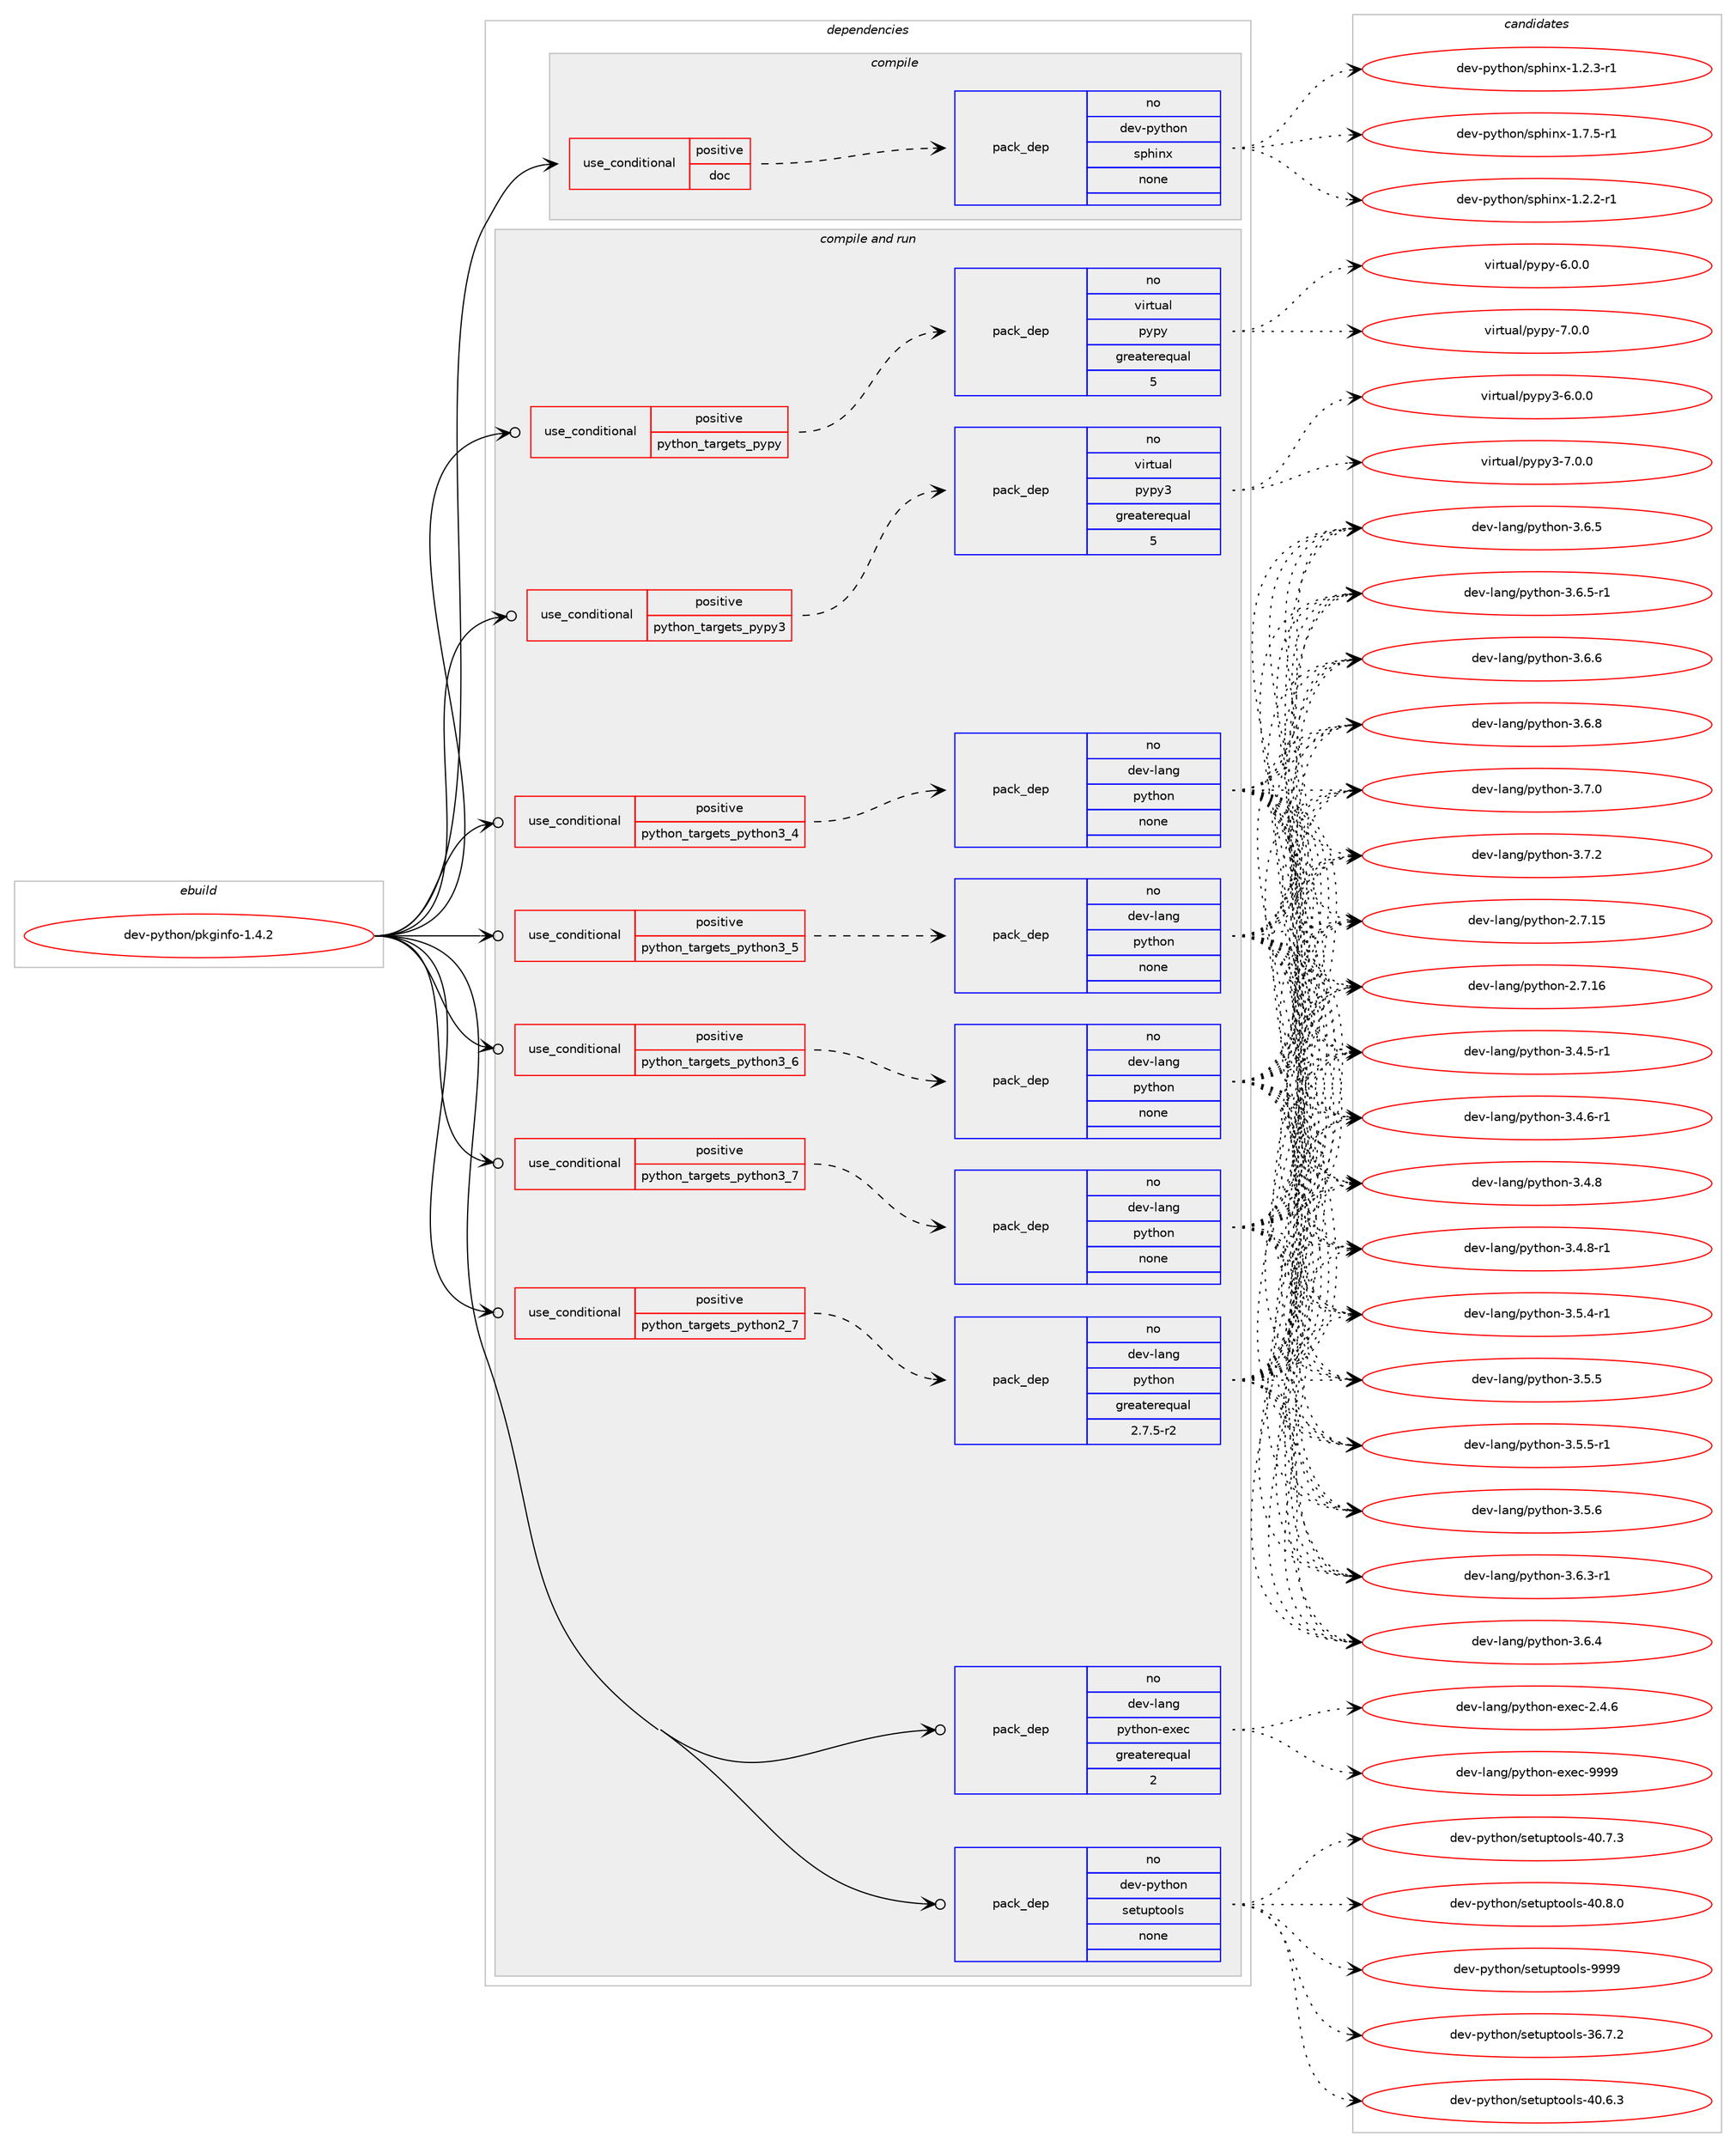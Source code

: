 digraph prolog {

# *************
# Graph options
# *************

newrank=true;
concentrate=true;
compound=true;
graph [rankdir=LR,fontname=Helvetica,fontsize=10,ranksep=1.5];#, ranksep=2.5, nodesep=0.2];
edge  [arrowhead=vee];
node  [fontname=Helvetica,fontsize=10];

# **********
# The ebuild
# **********

subgraph cluster_leftcol {
color=gray;
rank=same;
label=<<i>ebuild</i>>;
id [label="dev-python/pkginfo-1.4.2", color=red, width=4, href="../dev-python/pkginfo-1.4.2.svg"];
}

# ****************
# The dependencies
# ****************

subgraph cluster_midcol {
color=gray;
label=<<i>dependencies</i>>;
subgraph cluster_compile {
fillcolor="#eeeeee";
style=filled;
label=<<i>compile</i>>;
subgraph cond379562 {
dependency1425858 [label=<<TABLE BORDER="0" CELLBORDER="1" CELLSPACING="0" CELLPADDING="4"><TR><TD ROWSPAN="3" CELLPADDING="10">use_conditional</TD></TR><TR><TD>positive</TD></TR><TR><TD>doc</TD></TR></TABLE>>, shape=none, color=red];
subgraph pack1022986 {
dependency1425859 [label=<<TABLE BORDER="0" CELLBORDER="1" CELLSPACING="0" CELLPADDING="4" WIDTH="220"><TR><TD ROWSPAN="6" CELLPADDING="30">pack_dep</TD></TR><TR><TD WIDTH="110">no</TD></TR><TR><TD>dev-python</TD></TR><TR><TD>sphinx</TD></TR><TR><TD>none</TD></TR><TR><TD></TD></TR></TABLE>>, shape=none, color=blue];
}
dependency1425858:e -> dependency1425859:w [weight=20,style="dashed",arrowhead="vee"];
}
id:e -> dependency1425858:w [weight=20,style="solid",arrowhead="vee"];
}
subgraph cluster_compileandrun {
fillcolor="#eeeeee";
style=filled;
label=<<i>compile and run</i>>;
subgraph cond379563 {
dependency1425860 [label=<<TABLE BORDER="0" CELLBORDER="1" CELLSPACING="0" CELLPADDING="4"><TR><TD ROWSPAN="3" CELLPADDING="10">use_conditional</TD></TR><TR><TD>positive</TD></TR><TR><TD>python_targets_pypy</TD></TR></TABLE>>, shape=none, color=red];
subgraph pack1022987 {
dependency1425861 [label=<<TABLE BORDER="0" CELLBORDER="1" CELLSPACING="0" CELLPADDING="4" WIDTH="220"><TR><TD ROWSPAN="6" CELLPADDING="30">pack_dep</TD></TR><TR><TD WIDTH="110">no</TD></TR><TR><TD>virtual</TD></TR><TR><TD>pypy</TD></TR><TR><TD>greaterequal</TD></TR><TR><TD>5</TD></TR></TABLE>>, shape=none, color=blue];
}
dependency1425860:e -> dependency1425861:w [weight=20,style="dashed",arrowhead="vee"];
}
id:e -> dependency1425860:w [weight=20,style="solid",arrowhead="odotvee"];
subgraph cond379564 {
dependency1425862 [label=<<TABLE BORDER="0" CELLBORDER="1" CELLSPACING="0" CELLPADDING="4"><TR><TD ROWSPAN="3" CELLPADDING="10">use_conditional</TD></TR><TR><TD>positive</TD></TR><TR><TD>python_targets_pypy3</TD></TR></TABLE>>, shape=none, color=red];
subgraph pack1022988 {
dependency1425863 [label=<<TABLE BORDER="0" CELLBORDER="1" CELLSPACING="0" CELLPADDING="4" WIDTH="220"><TR><TD ROWSPAN="6" CELLPADDING="30">pack_dep</TD></TR><TR><TD WIDTH="110">no</TD></TR><TR><TD>virtual</TD></TR><TR><TD>pypy3</TD></TR><TR><TD>greaterequal</TD></TR><TR><TD>5</TD></TR></TABLE>>, shape=none, color=blue];
}
dependency1425862:e -> dependency1425863:w [weight=20,style="dashed",arrowhead="vee"];
}
id:e -> dependency1425862:w [weight=20,style="solid",arrowhead="odotvee"];
subgraph cond379565 {
dependency1425864 [label=<<TABLE BORDER="0" CELLBORDER="1" CELLSPACING="0" CELLPADDING="4"><TR><TD ROWSPAN="3" CELLPADDING="10">use_conditional</TD></TR><TR><TD>positive</TD></TR><TR><TD>python_targets_python2_7</TD></TR></TABLE>>, shape=none, color=red];
subgraph pack1022989 {
dependency1425865 [label=<<TABLE BORDER="0" CELLBORDER="1" CELLSPACING="0" CELLPADDING="4" WIDTH="220"><TR><TD ROWSPAN="6" CELLPADDING="30">pack_dep</TD></TR><TR><TD WIDTH="110">no</TD></TR><TR><TD>dev-lang</TD></TR><TR><TD>python</TD></TR><TR><TD>greaterequal</TD></TR><TR><TD>2.7.5-r2</TD></TR></TABLE>>, shape=none, color=blue];
}
dependency1425864:e -> dependency1425865:w [weight=20,style="dashed",arrowhead="vee"];
}
id:e -> dependency1425864:w [weight=20,style="solid",arrowhead="odotvee"];
subgraph cond379566 {
dependency1425866 [label=<<TABLE BORDER="0" CELLBORDER="1" CELLSPACING="0" CELLPADDING="4"><TR><TD ROWSPAN="3" CELLPADDING="10">use_conditional</TD></TR><TR><TD>positive</TD></TR><TR><TD>python_targets_python3_4</TD></TR></TABLE>>, shape=none, color=red];
subgraph pack1022990 {
dependency1425867 [label=<<TABLE BORDER="0" CELLBORDER="1" CELLSPACING="0" CELLPADDING="4" WIDTH="220"><TR><TD ROWSPAN="6" CELLPADDING="30">pack_dep</TD></TR><TR><TD WIDTH="110">no</TD></TR><TR><TD>dev-lang</TD></TR><TR><TD>python</TD></TR><TR><TD>none</TD></TR><TR><TD></TD></TR></TABLE>>, shape=none, color=blue];
}
dependency1425866:e -> dependency1425867:w [weight=20,style="dashed",arrowhead="vee"];
}
id:e -> dependency1425866:w [weight=20,style="solid",arrowhead="odotvee"];
subgraph cond379567 {
dependency1425868 [label=<<TABLE BORDER="0" CELLBORDER="1" CELLSPACING="0" CELLPADDING="4"><TR><TD ROWSPAN="3" CELLPADDING="10">use_conditional</TD></TR><TR><TD>positive</TD></TR><TR><TD>python_targets_python3_5</TD></TR></TABLE>>, shape=none, color=red];
subgraph pack1022991 {
dependency1425869 [label=<<TABLE BORDER="0" CELLBORDER="1" CELLSPACING="0" CELLPADDING="4" WIDTH="220"><TR><TD ROWSPAN="6" CELLPADDING="30">pack_dep</TD></TR><TR><TD WIDTH="110">no</TD></TR><TR><TD>dev-lang</TD></TR><TR><TD>python</TD></TR><TR><TD>none</TD></TR><TR><TD></TD></TR></TABLE>>, shape=none, color=blue];
}
dependency1425868:e -> dependency1425869:w [weight=20,style="dashed",arrowhead="vee"];
}
id:e -> dependency1425868:w [weight=20,style="solid",arrowhead="odotvee"];
subgraph cond379568 {
dependency1425870 [label=<<TABLE BORDER="0" CELLBORDER="1" CELLSPACING="0" CELLPADDING="4"><TR><TD ROWSPAN="3" CELLPADDING="10">use_conditional</TD></TR><TR><TD>positive</TD></TR><TR><TD>python_targets_python3_6</TD></TR></TABLE>>, shape=none, color=red];
subgraph pack1022992 {
dependency1425871 [label=<<TABLE BORDER="0" CELLBORDER="1" CELLSPACING="0" CELLPADDING="4" WIDTH="220"><TR><TD ROWSPAN="6" CELLPADDING="30">pack_dep</TD></TR><TR><TD WIDTH="110">no</TD></TR><TR><TD>dev-lang</TD></TR><TR><TD>python</TD></TR><TR><TD>none</TD></TR><TR><TD></TD></TR></TABLE>>, shape=none, color=blue];
}
dependency1425870:e -> dependency1425871:w [weight=20,style="dashed",arrowhead="vee"];
}
id:e -> dependency1425870:w [weight=20,style="solid",arrowhead="odotvee"];
subgraph cond379569 {
dependency1425872 [label=<<TABLE BORDER="0" CELLBORDER="1" CELLSPACING="0" CELLPADDING="4"><TR><TD ROWSPAN="3" CELLPADDING="10">use_conditional</TD></TR><TR><TD>positive</TD></TR><TR><TD>python_targets_python3_7</TD></TR></TABLE>>, shape=none, color=red];
subgraph pack1022993 {
dependency1425873 [label=<<TABLE BORDER="0" CELLBORDER="1" CELLSPACING="0" CELLPADDING="4" WIDTH="220"><TR><TD ROWSPAN="6" CELLPADDING="30">pack_dep</TD></TR><TR><TD WIDTH="110">no</TD></TR><TR><TD>dev-lang</TD></TR><TR><TD>python</TD></TR><TR><TD>none</TD></TR><TR><TD></TD></TR></TABLE>>, shape=none, color=blue];
}
dependency1425872:e -> dependency1425873:w [weight=20,style="dashed",arrowhead="vee"];
}
id:e -> dependency1425872:w [weight=20,style="solid",arrowhead="odotvee"];
subgraph pack1022994 {
dependency1425874 [label=<<TABLE BORDER="0" CELLBORDER="1" CELLSPACING="0" CELLPADDING="4" WIDTH="220"><TR><TD ROWSPAN="6" CELLPADDING="30">pack_dep</TD></TR><TR><TD WIDTH="110">no</TD></TR><TR><TD>dev-lang</TD></TR><TR><TD>python-exec</TD></TR><TR><TD>greaterequal</TD></TR><TR><TD>2</TD></TR></TABLE>>, shape=none, color=blue];
}
id:e -> dependency1425874:w [weight=20,style="solid",arrowhead="odotvee"];
subgraph pack1022995 {
dependency1425875 [label=<<TABLE BORDER="0" CELLBORDER="1" CELLSPACING="0" CELLPADDING="4" WIDTH="220"><TR><TD ROWSPAN="6" CELLPADDING="30">pack_dep</TD></TR><TR><TD WIDTH="110">no</TD></TR><TR><TD>dev-python</TD></TR><TR><TD>setuptools</TD></TR><TR><TD>none</TD></TR><TR><TD></TD></TR></TABLE>>, shape=none, color=blue];
}
id:e -> dependency1425875:w [weight=20,style="solid",arrowhead="odotvee"];
}
subgraph cluster_run {
fillcolor="#eeeeee";
style=filled;
label=<<i>run</i>>;
}
}

# **************
# The candidates
# **************

subgraph cluster_choices {
rank=same;
color=gray;
label=<<i>candidates</i>>;

subgraph choice1022986 {
color=black;
nodesep=1;
choice10010111845112121116104111110471151121041051101204549465046504511449 [label="dev-python/sphinx-1.2.2-r1", color=red, width=4,href="../dev-python/sphinx-1.2.2-r1.svg"];
choice10010111845112121116104111110471151121041051101204549465046514511449 [label="dev-python/sphinx-1.2.3-r1", color=red, width=4,href="../dev-python/sphinx-1.2.3-r1.svg"];
choice10010111845112121116104111110471151121041051101204549465546534511449 [label="dev-python/sphinx-1.7.5-r1", color=red, width=4,href="../dev-python/sphinx-1.7.5-r1.svg"];
dependency1425859:e -> choice10010111845112121116104111110471151121041051101204549465046504511449:w [style=dotted,weight="100"];
dependency1425859:e -> choice10010111845112121116104111110471151121041051101204549465046514511449:w [style=dotted,weight="100"];
dependency1425859:e -> choice10010111845112121116104111110471151121041051101204549465546534511449:w [style=dotted,weight="100"];
}
subgraph choice1022987 {
color=black;
nodesep=1;
choice1181051141161179710847112121112121455446484648 [label="virtual/pypy-6.0.0", color=red, width=4,href="../virtual/pypy-6.0.0.svg"];
choice1181051141161179710847112121112121455546484648 [label="virtual/pypy-7.0.0", color=red, width=4,href="../virtual/pypy-7.0.0.svg"];
dependency1425861:e -> choice1181051141161179710847112121112121455446484648:w [style=dotted,weight="100"];
dependency1425861:e -> choice1181051141161179710847112121112121455546484648:w [style=dotted,weight="100"];
}
subgraph choice1022988 {
color=black;
nodesep=1;
choice118105114116117971084711212111212151455446484648 [label="virtual/pypy3-6.0.0", color=red, width=4,href="../virtual/pypy3-6.0.0.svg"];
choice118105114116117971084711212111212151455546484648 [label="virtual/pypy3-7.0.0", color=red, width=4,href="../virtual/pypy3-7.0.0.svg"];
dependency1425863:e -> choice118105114116117971084711212111212151455446484648:w [style=dotted,weight="100"];
dependency1425863:e -> choice118105114116117971084711212111212151455546484648:w [style=dotted,weight="100"];
}
subgraph choice1022989 {
color=black;
nodesep=1;
choice10010111845108971101034711212111610411111045504655464953 [label="dev-lang/python-2.7.15", color=red, width=4,href="../dev-lang/python-2.7.15.svg"];
choice10010111845108971101034711212111610411111045504655464954 [label="dev-lang/python-2.7.16", color=red, width=4,href="../dev-lang/python-2.7.16.svg"];
choice1001011184510897110103471121211161041111104551465246534511449 [label="dev-lang/python-3.4.5-r1", color=red, width=4,href="../dev-lang/python-3.4.5-r1.svg"];
choice1001011184510897110103471121211161041111104551465246544511449 [label="dev-lang/python-3.4.6-r1", color=red, width=4,href="../dev-lang/python-3.4.6-r1.svg"];
choice100101118451089711010347112121116104111110455146524656 [label="dev-lang/python-3.4.8", color=red, width=4,href="../dev-lang/python-3.4.8.svg"];
choice1001011184510897110103471121211161041111104551465246564511449 [label="dev-lang/python-3.4.8-r1", color=red, width=4,href="../dev-lang/python-3.4.8-r1.svg"];
choice1001011184510897110103471121211161041111104551465346524511449 [label="dev-lang/python-3.5.4-r1", color=red, width=4,href="../dev-lang/python-3.5.4-r1.svg"];
choice100101118451089711010347112121116104111110455146534653 [label="dev-lang/python-3.5.5", color=red, width=4,href="../dev-lang/python-3.5.5.svg"];
choice1001011184510897110103471121211161041111104551465346534511449 [label="dev-lang/python-3.5.5-r1", color=red, width=4,href="../dev-lang/python-3.5.5-r1.svg"];
choice100101118451089711010347112121116104111110455146534654 [label="dev-lang/python-3.5.6", color=red, width=4,href="../dev-lang/python-3.5.6.svg"];
choice1001011184510897110103471121211161041111104551465446514511449 [label="dev-lang/python-3.6.3-r1", color=red, width=4,href="../dev-lang/python-3.6.3-r1.svg"];
choice100101118451089711010347112121116104111110455146544652 [label="dev-lang/python-3.6.4", color=red, width=4,href="../dev-lang/python-3.6.4.svg"];
choice100101118451089711010347112121116104111110455146544653 [label="dev-lang/python-3.6.5", color=red, width=4,href="../dev-lang/python-3.6.5.svg"];
choice1001011184510897110103471121211161041111104551465446534511449 [label="dev-lang/python-3.6.5-r1", color=red, width=4,href="../dev-lang/python-3.6.5-r1.svg"];
choice100101118451089711010347112121116104111110455146544654 [label="dev-lang/python-3.6.6", color=red, width=4,href="../dev-lang/python-3.6.6.svg"];
choice100101118451089711010347112121116104111110455146544656 [label="dev-lang/python-3.6.8", color=red, width=4,href="../dev-lang/python-3.6.8.svg"];
choice100101118451089711010347112121116104111110455146554648 [label="dev-lang/python-3.7.0", color=red, width=4,href="../dev-lang/python-3.7.0.svg"];
choice100101118451089711010347112121116104111110455146554650 [label="dev-lang/python-3.7.2", color=red, width=4,href="../dev-lang/python-3.7.2.svg"];
dependency1425865:e -> choice10010111845108971101034711212111610411111045504655464953:w [style=dotted,weight="100"];
dependency1425865:e -> choice10010111845108971101034711212111610411111045504655464954:w [style=dotted,weight="100"];
dependency1425865:e -> choice1001011184510897110103471121211161041111104551465246534511449:w [style=dotted,weight="100"];
dependency1425865:e -> choice1001011184510897110103471121211161041111104551465246544511449:w [style=dotted,weight="100"];
dependency1425865:e -> choice100101118451089711010347112121116104111110455146524656:w [style=dotted,weight="100"];
dependency1425865:e -> choice1001011184510897110103471121211161041111104551465246564511449:w [style=dotted,weight="100"];
dependency1425865:e -> choice1001011184510897110103471121211161041111104551465346524511449:w [style=dotted,weight="100"];
dependency1425865:e -> choice100101118451089711010347112121116104111110455146534653:w [style=dotted,weight="100"];
dependency1425865:e -> choice1001011184510897110103471121211161041111104551465346534511449:w [style=dotted,weight="100"];
dependency1425865:e -> choice100101118451089711010347112121116104111110455146534654:w [style=dotted,weight="100"];
dependency1425865:e -> choice1001011184510897110103471121211161041111104551465446514511449:w [style=dotted,weight="100"];
dependency1425865:e -> choice100101118451089711010347112121116104111110455146544652:w [style=dotted,weight="100"];
dependency1425865:e -> choice100101118451089711010347112121116104111110455146544653:w [style=dotted,weight="100"];
dependency1425865:e -> choice1001011184510897110103471121211161041111104551465446534511449:w [style=dotted,weight="100"];
dependency1425865:e -> choice100101118451089711010347112121116104111110455146544654:w [style=dotted,weight="100"];
dependency1425865:e -> choice100101118451089711010347112121116104111110455146544656:w [style=dotted,weight="100"];
dependency1425865:e -> choice100101118451089711010347112121116104111110455146554648:w [style=dotted,weight="100"];
dependency1425865:e -> choice100101118451089711010347112121116104111110455146554650:w [style=dotted,weight="100"];
}
subgraph choice1022990 {
color=black;
nodesep=1;
choice10010111845108971101034711212111610411111045504655464953 [label="dev-lang/python-2.7.15", color=red, width=4,href="../dev-lang/python-2.7.15.svg"];
choice10010111845108971101034711212111610411111045504655464954 [label="dev-lang/python-2.7.16", color=red, width=4,href="../dev-lang/python-2.7.16.svg"];
choice1001011184510897110103471121211161041111104551465246534511449 [label="dev-lang/python-3.4.5-r1", color=red, width=4,href="../dev-lang/python-3.4.5-r1.svg"];
choice1001011184510897110103471121211161041111104551465246544511449 [label="dev-lang/python-3.4.6-r1", color=red, width=4,href="../dev-lang/python-3.4.6-r1.svg"];
choice100101118451089711010347112121116104111110455146524656 [label="dev-lang/python-3.4.8", color=red, width=4,href="../dev-lang/python-3.4.8.svg"];
choice1001011184510897110103471121211161041111104551465246564511449 [label="dev-lang/python-3.4.8-r1", color=red, width=4,href="../dev-lang/python-3.4.8-r1.svg"];
choice1001011184510897110103471121211161041111104551465346524511449 [label="dev-lang/python-3.5.4-r1", color=red, width=4,href="../dev-lang/python-3.5.4-r1.svg"];
choice100101118451089711010347112121116104111110455146534653 [label="dev-lang/python-3.5.5", color=red, width=4,href="../dev-lang/python-3.5.5.svg"];
choice1001011184510897110103471121211161041111104551465346534511449 [label="dev-lang/python-3.5.5-r1", color=red, width=4,href="../dev-lang/python-3.5.5-r1.svg"];
choice100101118451089711010347112121116104111110455146534654 [label="dev-lang/python-3.5.6", color=red, width=4,href="../dev-lang/python-3.5.6.svg"];
choice1001011184510897110103471121211161041111104551465446514511449 [label="dev-lang/python-3.6.3-r1", color=red, width=4,href="../dev-lang/python-3.6.3-r1.svg"];
choice100101118451089711010347112121116104111110455146544652 [label="dev-lang/python-3.6.4", color=red, width=4,href="../dev-lang/python-3.6.4.svg"];
choice100101118451089711010347112121116104111110455146544653 [label="dev-lang/python-3.6.5", color=red, width=4,href="../dev-lang/python-3.6.5.svg"];
choice1001011184510897110103471121211161041111104551465446534511449 [label="dev-lang/python-3.6.5-r1", color=red, width=4,href="../dev-lang/python-3.6.5-r1.svg"];
choice100101118451089711010347112121116104111110455146544654 [label="dev-lang/python-3.6.6", color=red, width=4,href="../dev-lang/python-3.6.6.svg"];
choice100101118451089711010347112121116104111110455146544656 [label="dev-lang/python-3.6.8", color=red, width=4,href="../dev-lang/python-3.6.8.svg"];
choice100101118451089711010347112121116104111110455146554648 [label="dev-lang/python-3.7.0", color=red, width=4,href="../dev-lang/python-3.7.0.svg"];
choice100101118451089711010347112121116104111110455146554650 [label="dev-lang/python-3.7.2", color=red, width=4,href="../dev-lang/python-3.7.2.svg"];
dependency1425867:e -> choice10010111845108971101034711212111610411111045504655464953:w [style=dotted,weight="100"];
dependency1425867:e -> choice10010111845108971101034711212111610411111045504655464954:w [style=dotted,weight="100"];
dependency1425867:e -> choice1001011184510897110103471121211161041111104551465246534511449:w [style=dotted,weight="100"];
dependency1425867:e -> choice1001011184510897110103471121211161041111104551465246544511449:w [style=dotted,weight="100"];
dependency1425867:e -> choice100101118451089711010347112121116104111110455146524656:w [style=dotted,weight="100"];
dependency1425867:e -> choice1001011184510897110103471121211161041111104551465246564511449:w [style=dotted,weight="100"];
dependency1425867:e -> choice1001011184510897110103471121211161041111104551465346524511449:w [style=dotted,weight="100"];
dependency1425867:e -> choice100101118451089711010347112121116104111110455146534653:w [style=dotted,weight="100"];
dependency1425867:e -> choice1001011184510897110103471121211161041111104551465346534511449:w [style=dotted,weight="100"];
dependency1425867:e -> choice100101118451089711010347112121116104111110455146534654:w [style=dotted,weight="100"];
dependency1425867:e -> choice1001011184510897110103471121211161041111104551465446514511449:w [style=dotted,weight="100"];
dependency1425867:e -> choice100101118451089711010347112121116104111110455146544652:w [style=dotted,weight="100"];
dependency1425867:e -> choice100101118451089711010347112121116104111110455146544653:w [style=dotted,weight="100"];
dependency1425867:e -> choice1001011184510897110103471121211161041111104551465446534511449:w [style=dotted,weight="100"];
dependency1425867:e -> choice100101118451089711010347112121116104111110455146544654:w [style=dotted,weight="100"];
dependency1425867:e -> choice100101118451089711010347112121116104111110455146544656:w [style=dotted,weight="100"];
dependency1425867:e -> choice100101118451089711010347112121116104111110455146554648:w [style=dotted,weight="100"];
dependency1425867:e -> choice100101118451089711010347112121116104111110455146554650:w [style=dotted,weight="100"];
}
subgraph choice1022991 {
color=black;
nodesep=1;
choice10010111845108971101034711212111610411111045504655464953 [label="dev-lang/python-2.7.15", color=red, width=4,href="../dev-lang/python-2.7.15.svg"];
choice10010111845108971101034711212111610411111045504655464954 [label="dev-lang/python-2.7.16", color=red, width=4,href="../dev-lang/python-2.7.16.svg"];
choice1001011184510897110103471121211161041111104551465246534511449 [label="dev-lang/python-3.4.5-r1", color=red, width=4,href="../dev-lang/python-3.4.5-r1.svg"];
choice1001011184510897110103471121211161041111104551465246544511449 [label="dev-lang/python-3.4.6-r1", color=red, width=4,href="../dev-lang/python-3.4.6-r1.svg"];
choice100101118451089711010347112121116104111110455146524656 [label="dev-lang/python-3.4.8", color=red, width=4,href="../dev-lang/python-3.4.8.svg"];
choice1001011184510897110103471121211161041111104551465246564511449 [label="dev-lang/python-3.4.8-r1", color=red, width=4,href="../dev-lang/python-3.4.8-r1.svg"];
choice1001011184510897110103471121211161041111104551465346524511449 [label="dev-lang/python-3.5.4-r1", color=red, width=4,href="../dev-lang/python-3.5.4-r1.svg"];
choice100101118451089711010347112121116104111110455146534653 [label="dev-lang/python-3.5.5", color=red, width=4,href="../dev-lang/python-3.5.5.svg"];
choice1001011184510897110103471121211161041111104551465346534511449 [label="dev-lang/python-3.5.5-r1", color=red, width=4,href="../dev-lang/python-3.5.5-r1.svg"];
choice100101118451089711010347112121116104111110455146534654 [label="dev-lang/python-3.5.6", color=red, width=4,href="../dev-lang/python-3.5.6.svg"];
choice1001011184510897110103471121211161041111104551465446514511449 [label="dev-lang/python-3.6.3-r1", color=red, width=4,href="../dev-lang/python-3.6.3-r1.svg"];
choice100101118451089711010347112121116104111110455146544652 [label="dev-lang/python-3.6.4", color=red, width=4,href="../dev-lang/python-3.6.4.svg"];
choice100101118451089711010347112121116104111110455146544653 [label="dev-lang/python-3.6.5", color=red, width=4,href="../dev-lang/python-3.6.5.svg"];
choice1001011184510897110103471121211161041111104551465446534511449 [label="dev-lang/python-3.6.5-r1", color=red, width=4,href="../dev-lang/python-3.6.5-r1.svg"];
choice100101118451089711010347112121116104111110455146544654 [label="dev-lang/python-3.6.6", color=red, width=4,href="../dev-lang/python-3.6.6.svg"];
choice100101118451089711010347112121116104111110455146544656 [label="dev-lang/python-3.6.8", color=red, width=4,href="../dev-lang/python-3.6.8.svg"];
choice100101118451089711010347112121116104111110455146554648 [label="dev-lang/python-3.7.0", color=red, width=4,href="../dev-lang/python-3.7.0.svg"];
choice100101118451089711010347112121116104111110455146554650 [label="dev-lang/python-3.7.2", color=red, width=4,href="../dev-lang/python-3.7.2.svg"];
dependency1425869:e -> choice10010111845108971101034711212111610411111045504655464953:w [style=dotted,weight="100"];
dependency1425869:e -> choice10010111845108971101034711212111610411111045504655464954:w [style=dotted,weight="100"];
dependency1425869:e -> choice1001011184510897110103471121211161041111104551465246534511449:w [style=dotted,weight="100"];
dependency1425869:e -> choice1001011184510897110103471121211161041111104551465246544511449:w [style=dotted,weight="100"];
dependency1425869:e -> choice100101118451089711010347112121116104111110455146524656:w [style=dotted,weight="100"];
dependency1425869:e -> choice1001011184510897110103471121211161041111104551465246564511449:w [style=dotted,weight="100"];
dependency1425869:e -> choice1001011184510897110103471121211161041111104551465346524511449:w [style=dotted,weight="100"];
dependency1425869:e -> choice100101118451089711010347112121116104111110455146534653:w [style=dotted,weight="100"];
dependency1425869:e -> choice1001011184510897110103471121211161041111104551465346534511449:w [style=dotted,weight="100"];
dependency1425869:e -> choice100101118451089711010347112121116104111110455146534654:w [style=dotted,weight="100"];
dependency1425869:e -> choice1001011184510897110103471121211161041111104551465446514511449:w [style=dotted,weight="100"];
dependency1425869:e -> choice100101118451089711010347112121116104111110455146544652:w [style=dotted,weight="100"];
dependency1425869:e -> choice100101118451089711010347112121116104111110455146544653:w [style=dotted,weight="100"];
dependency1425869:e -> choice1001011184510897110103471121211161041111104551465446534511449:w [style=dotted,weight="100"];
dependency1425869:e -> choice100101118451089711010347112121116104111110455146544654:w [style=dotted,weight="100"];
dependency1425869:e -> choice100101118451089711010347112121116104111110455146544656:w [style=dotted,weight="100"];
dependency1425869:e -> choice100101118451089711010347112121116104111110455146554648:w [style=dotted,weight="100"];
dependency1425869:e -> choice100101118451089711010347112121116104111110455146554650:w [style=dotted,weight="100"];
}
subgraph choice1022992 {
color=black;
nodesep=1;
choice10010111845108971101034711212111610411111045504655464953 [label="dev-lang/python-2.7.15", color=red, width=4,href="../dev-lang/python-2.7.15.svg"];
choice10010111845108971101034711212111610411111045504655464954 [label="dev-lang/python-2.7.16", color=red, width=4,href="../dev-lang/python-2.7.16.svg"];
choice1001011184510897110103471121211161041111104551465246534511449 [label="dev-lang/python-3.4.5-r1", color=red, width=4,href="../dev-lang/python-3.4.5-r1.svg"];
choice1001011184510897110103471121211161041111104551465246544511449 [label="dev-lang/python-3.4.6-r1", color=red, width=4,href="../dev-lang/python-3.4.6-r1.svg"];
choice100101118451089711010347112121116104111110455146524656 [label="dev-lang/python-3.4.8", color=red, width=4,href="../dev-lang/python-3.4.8.svg"];
choice1001011184510897110103471121211161041111104551465246564511449 [label="dev-lang/python-3.4.8-r1", color=red, width=4,href="../dev-lang/python-3.4.8-r1.svg"];
choice1001011184510897110103471121211161041111104551465346524511449 [label="dev-lang/python-3.5.4-r1", color=red, width=4,href="../dev-lang/python-3.5.4-r1.svg"];
choice100101118451089711010347112121116104111110455146534653 [label="dev-lang/python-3.5.5", color=red, width=4,href="../dev-lang/python-3.5.5.svg"];
choice1001011184510897110103471121211161041111104551465346534511449 [label="dev-lang/python-3.5.5-r1", color=red, width=4,href="../dev-lang/python-3.5.5-r1.svg"];
choice100101118451089711010347112121116104111110455146534654 [label="dev-lang/python-3.5.6", color=red, width=4,href="../dev-lang/python-3.5.6.svg"];
choice1001011184510897110103471121211161041111104551465446514511449 [label="dev-lang/python-3.6.3-r1", color=red, width=4,href="../dev-lang/python-3.6.3-r1.svg"];
choice100101118451089711010347112121116104111110455146544652 [label="dev-lang/python-3.6.4", color=red, width=4,href="../dev-lang/python-3.6.4.svg"];
choice100101118451089711010347112121116104111110455146544653 [label="dev-lang/python-3.6.5", color=red, width=4,href="../dev-lang/python-3.6.5.svg"];
choice1001011184510897110103471121211161041111104551465446534511449 [label="dev-lang/python-3.6.5-r1", color=red, width=4,href="../dev-lang/python-3.6.5-r1.svg"];
choice100101118451089711010347112121116104111110455146544654 [label="dev-lang/python-3.6.6", color=red, width=4,href="../dev-lang/python-3.6.6.svg"];
choice100101118451089711010347112121116104111110455146544656 [label="dev-lang/python-3.6.8", color=red, width=4,href="../dev-lang/python-3.6.8.svg"];
choice100101118451089711010347112121116104111110455146554648 [label="dev-lang/python-3.7.0", color=red, width=4,href="../dev-lang/python-3.7.0.svg"];
choice100101118451089711010347112121116104111110455146554650 [label="dev-lang/python-3.7.2", color=red, width=4,href="../dev-lang/python-3.7.2.svg"];
dependency1425871:e -> choice10010111845108971101034711212111610411111045504655464953:w [style=dotted,weight="100"];
dependency1425871:e -> choice10010111845108971101034711212111610411111045504655464954:w [style=dotted,weight="100"];
dependency1425871:e -> choice1001011184510897110103471121211161041111104551465246534511449:w [style=dotted,weight="100"];
dependency1425871:e -> choice1001011184510897110103471121211161041111104551465246544511449:w [style=dotted,weight="100"];
dependency1425871:e -> choice100101118451089711010347112121116104111110455146524656:w [style=dotted,weight="100"];
dependency1425871:e -> choice1001011184510897110103471121211161041111104551465246564511449:w [style=dotted,weight="100"];
dependency1425871:e -> choice1001011184510897110103471121211161041111104551465346524511449:w [style=dotted,weight="100"];
dependency1425871:e -> choice100101118451089711010347112121116104111110455146534653:w [style=dotted,weight="100"];
dependency1425871:e -> choice1001011184510897110103471121211161041111104551465346534511449:w [style=dotted,weight="100"];
dependency1425871:e -> choice100101118451089711010347112121116104111110455146534654:w [style=dotted,weight="100"];
dependency1425871:e -> choice1001011184510897110103471121211161041111104551465446514511449:w [style=dotted,weight="100"];
dependency1425871:e -> choice100101118451089711010347112121116104111110455146544652:w [style=dotted,weight="100"];
dependency1425871:e -> choice100101118451089711010347112121116104111110455146544653:w [style=dotted,weight="100"];
dependency1425871:e -> choice1001011184510897110103471121211161041111104551465446534511449:w [style=dotted,weight="100"];
dependency1425871:e -> choice100101118451089711010347112121116104111110455146544654:w [style=dotted,weight="100"];
dependency1425871:e -> choice100101118451089711010347112121116104111110455146544656:w [style=dotted,weight="100"];
dependency1425871:e -> choice100101118451089711010347112121116104111110455146554648:w [style=dotted,weight="100"];
dependency1425871:e -> choice100101118451089711010347112121116104111110455146554650:w [style=dotted,weight="100"];
}
subgraph choice1022993 {
color=black;
nodesep=1;
choice10010111845108971101034711212111610411111045504655464953 [label="dev-lang/python-2.7.15", color=red, width=4,href="../dev-lang/python-2.7.15.svg"];
choice10010111845108971101034711212111610411111045504655464954 [label="dev-lang/python-2.7.16", color=red, width=4,href="../dev-lang/python-2.7.16.svg"];
choice1001011184510897110103471121211161041111104551465246534511449 [label="dev-lang/python-3.4.5-r1", color=red, width=4,href="../dev-lang/python-3.4.5-r1.svg"];
choice1001011184510897110103471121211161041111104551465246544511449 [label="dev-lang/python-3.4.6-r1", color=red, width=4,href="../dev-lang/python-3.4.6-r1.svg"];
choice100101118451089711010347112121116104111110455146524656 [label="dev-lang/python-3.4.8", color=red, width=4,href="../dev-lang/python-3.4.8.svg"];
choice1001011184510897110103471121211161041111104551465246564511449 [label="dev-lang/python-3.4.8-r1", color=red, width=4,href="../dev-lang/python-3.4.8-r1.svg"];
choice1001011184510897110103471121211161041111104551465346524511449 [label="dev-lang/python-3.5.4-r1", color=red, width=4,href="../dev-lang/python-3.5.4-r1.svg"];
choice100101118451089711010347112121116104111110455146534653 [label="dev-lang/python-3.5.5", color=red, width=4,href="../dev-lang/python-3.5.5.svg"];
choice1001011184510897110103471121211161041111104551465346534511449 [label="dev-lang/python-3.5.5-r1", color=red, width=4,href="../dev-lang/python-3.5.5-r1.svg"];
choice100101118451089711010347112121116104111110455146534654 [label="dev-lang/python-3.5.6", color=red, width=4,href="../dev-lang/python-3.5.6.svg"];
choice1001011184510897110103471121211161041111104551465446514511449 [label="dev-lang/python-3.6.3-r1", color=red, width=4,href="../dev-lang/python-3.6.3-r1.svg"];
choice100101118451089711010347112121116104111110455146544652 [label="dev-lang/python-3.6.4", color=red, width=4,href="../dev-lang/python-3.6.4.svg"];
choice100101118451089711010347112121116104111110455146544653 [label="dev-lang/python-3.6.5", color=red, width=4,href="../dev-lang/python-3.6.5.svg"];
choice1001011184510897110103471121211161041111104551465446534511449 [label="dev-lang/python-3.6.5-r1", color=red, width=4,href="../dev-lang/python-3.6.5-r1.svg"];
choice100101118451089711010347112121116104111110455146544654 [label="dev-lang/python-3.6.6", color=red, width=4,href="../dev-lang/python-3.6.6.svg"];
choice100101118451089711010347112121116104111110455146544656 [label="dev-lang/python-3.6.8", color=red, width=4,href="../dev-lang/python-3.6.8.svg"];
choice100101118451089711010347112121116104111110455146554648 [label="dev-lang/python-3.7.0", color=red, width=4,href="../dev-lang/python-3.7.0.svg"];
choice100101118451089711010347112121116104111110455146554650 [label="dev-lang/python-3.7.2", color=red, width=4,href="../dev-lang/python-3.7.2.svg"];
dependency1425873:e -> choice10010111845108971101034711212111610411111045504655464953:w [style=dotted,weight="100"];
dependency1425873:e -> choice10010111845108971101034711212111610411111045504655464954:w [style=dotted,weight="100"];
dependency1425873:e -> choice1001011184510897110103471121211161041111104551465246534511449:w [style=dotted,weight="100"];
dependency1425873:e -> choice1001011184510897110103471121211161041111104551465246544511449:w [style=dotted,weight="100"];
dependency1425873:e -> choice100101118451089711010347112121116104111110455146524656:w [style=dotted,weight="100"];
dependency1425873:e -> choice1001011184510897110103471121211161041111104551465246564511449:w [style=dotted,weight="100"];
dependency1425873:e -> choice1001011184510897110103471121211161041111104551465346524511449:w [style=dotted,weight="100"];
dependency1425873:e -> choice100101118451089711010347112121116104111110455146534653:w [style=dotted,weight="100"];
dependency1425873:e -> choice1001011184510897110103471121211161041111104551465346534511449:w [style=dotted,weight="100"];
dependency1425873:e -> choice100101118451089711010347112121116104111110455146534654:w [style=dotted,weight="100"];
dependency1425873:e -> choice1001011184510897110103471121211161041111104551465446514511449:w [style=dotted,weight="100"];
dependency1425873:e -> choice100101118451089711010347112121116104111110455146544652:w [style=dotted,weight="100"];
dependency1425873:e -> choice100101118451089711010347112121116104111110455146544653:w [style=dotted,weight="100"];
dependency1425873:e -> choice1001011184510897110103471121211161041111104551465446534511449:w [style=dotted,weight="100"];
dependency1425873:e -> choice100101118451089711010347112121116104111110455146544654:w [style=dotted,weight="100"];
dependency1425873:e -> choice100101118451089711010347112121116104111110455146544656:w [style=dotted,weight="100"];
dependency1425873:e -> choice100101118451089711010347112121116104111110455146554648:w [style=dotted,weight="100"];
dependency1425873:e -> choice100101118451089711010347112121116104111110455146554650:w [style=dotted,weight="100"];
}
subgraph choice1022994 {
color=black;
nodesep=1;
choice1001011184510897110103471121211161041111104510112010199455046524654 [label="dev-lang/python-exec-2.4.6", color=red, width=4,href="../dev-lang/python-exec-2.4.6.svg"];
choice10010111845108971101034711212111610411111045101120101994557575757 [label="dev-lang/python-exec-9999", color=red, width=4,href="../dev-lang/python-exec-9999.svg"];
dependency1425874:e -> choice1001011184510897110103471121211161041111104510112010199455046524654:w [style=dotted,weight="100"];
dependency1425874:e -> choice10010111845108971101034711212111610411111045101120101994557575757:w [style=dotted,weight="100"];
}
subgraph choice1022995 {
color=black;
nodesep=1;
choice100101118451121211161041111104711510111611711211611111110811545515446554650 [label="dev-python/setuptools-36.7.2", color=red, width=4,href="../dev-python/setuptools-36.7.2.svg"];
choice100101118451121211161041111104711510111611711211611111110811545524846544651 [label="dev-python/setuptools-40.6.3", color=red, width=4,href="../dev-python/setuptools-40.6.3.svg"];
choice100101118451121211161041111104711510111611711211611111110811545524846554651 [label="dev-python/setuptools-40.7.3", color=red, width=4,href="../dev-python/setuptools-40.7.3.svg"];
choice100101118451121211161041111104711510111611711211611111110811545524846564648 [label="dev-python/setuptools-40.8.0", color=red, width=4,href="../dev-python/setuptools-40.8.0.svg"];
choice10010111845112121116104111110471151011161171121161111111081154557575757 [label="dev-python/setuptools-9999", color=red, width=4,href="../dev-python/setuptools-9999.svg"];
dependency1425875:e -> choice100101118451121211161041111104711510111611711211611111110811545515446554650:w [style=dotted,weight="100"];
dependency1425875:e -> choice100101118451121211161041111104711510111611711211611111110811545524846544651:w [style=dotted,weight="100"];
dependency1425875:e -> choice100101118451121211161041111104711510111611711211611111110811545524846554651:w [style=dotted,weight="100"];
dependency1425875:e -> choice100101118451121211161041111104711510111611711211611111110811545524846564648:w [style=dotted,weight="100"];
dependency1425875:e -> choice10010111845112121116104111110471151011161171121161111111081154557575757:w [style=dotted,weight="100"];
}
}

}
